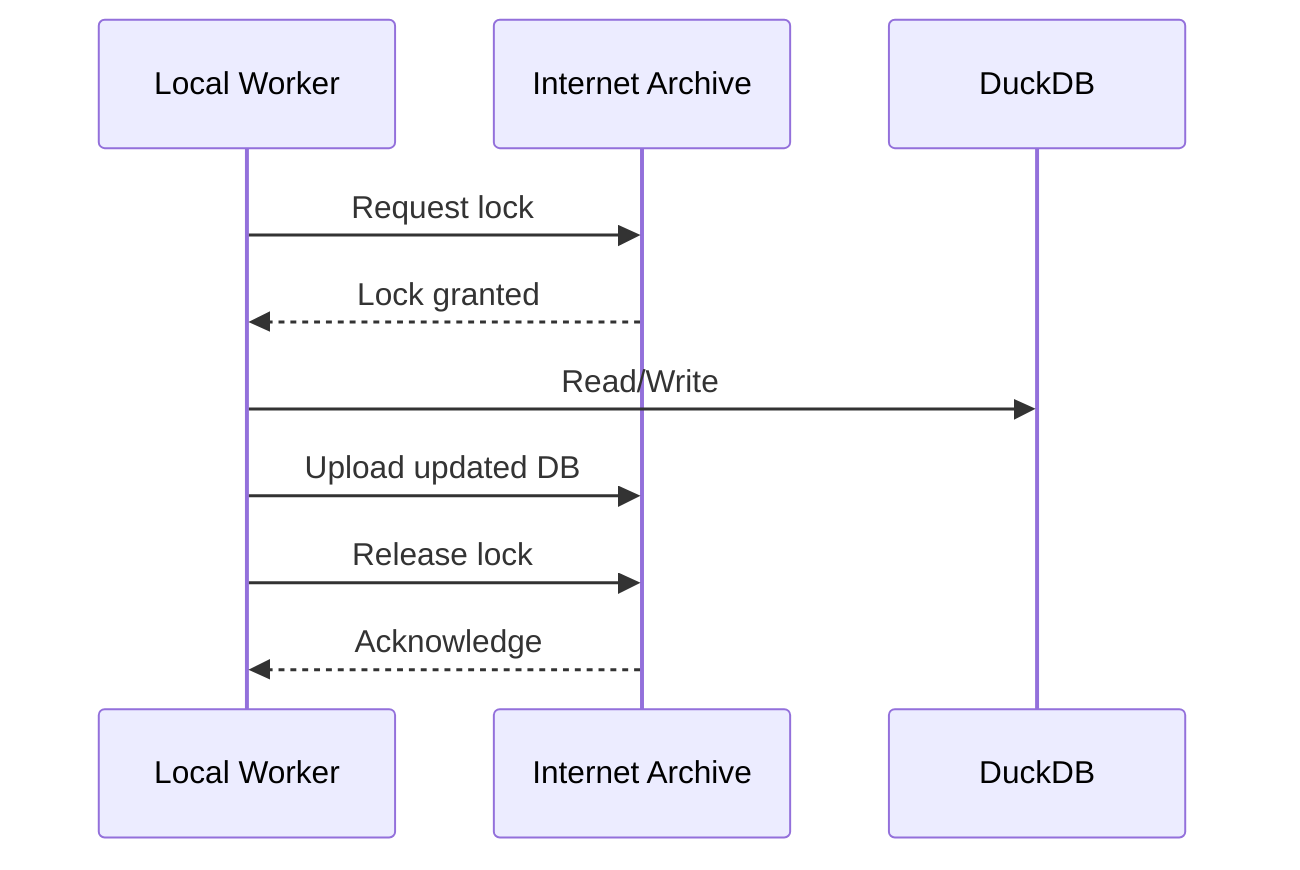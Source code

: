 sequenceDiagram
    participant Worker as Local Worker
    participant IA as Internet Archive
    participant DB as DuckDB

    Worker->>IA: Request lock
    IA-->>Worker: Lock granted
    Worker->>DB: Read/Write
    Worker->>IA: Upload updated DB
    Worker->>IA: Release lock
    IA-->>Worker: Acknowledge